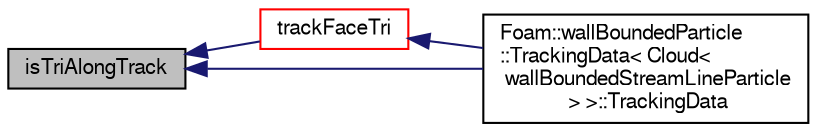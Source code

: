 digraph "isTriAlongTrack"
{
  bgcolor="transparent";
  edge [fontname="FreeSans",fontsize="10",labelfontname="FreeSans",labelfontsize="10"];
  node [fontname="FreeSans",fontsize="10",shape=record];
  rankdir="LR";
  Node614 [label="isTriAlongTrack",height=0.2,width=0.4,color="black", fillcolor="grey75", style="filled", fontcolor="black"];
  Node614 -> Node615 [dir="back",color="midnightblue",fontsize="10",style="solid",fontname="FreeSans"];
  Node615 [label="trackFaceTri",height=0.2,width=0.4,color="red",URL="$a28794.html#ace2556eafc9c11fe6680a512cd5b4120",tooltip="Track through single triangle. "];
  Node615 -> Node617 [dir="back",color="midnightblue",fontsize="10",style="solid",fontname="FreeSans"];
  Node617 [label="Foam::wallBoundedParticle\l::TrackingData\< Cloud\<\l wallBoundedStreamLineParticle\l \> \>::TrackingData",height=0.2,width=0.4,color="black",URL="$a28798.html#a6314a22146c220ef091a623801dc2b2d"];
  Node614 -> Node617 [dir="back",color="midnightblue",fontsize="10",style="solid",fontname="FreeSans"];
}
